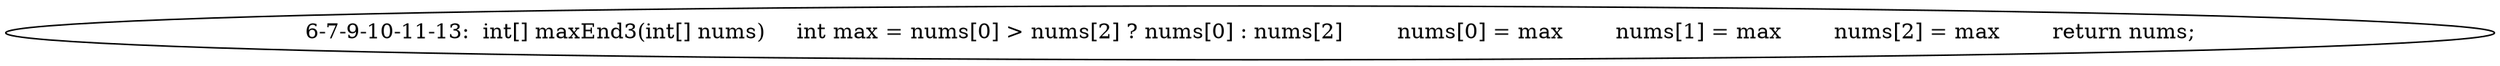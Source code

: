 digraph result_test { 
// graph-vertices
  a5  [label="6-7-9-10-11-13:  int[] maxEnd3(int[] nums)	int max = nums[0] > nums[2] ? nums[0] : nums[2]	nums[0] = max	nums[1] = max	nums[2] = max	return nums;"]; 
// graph-edges
}